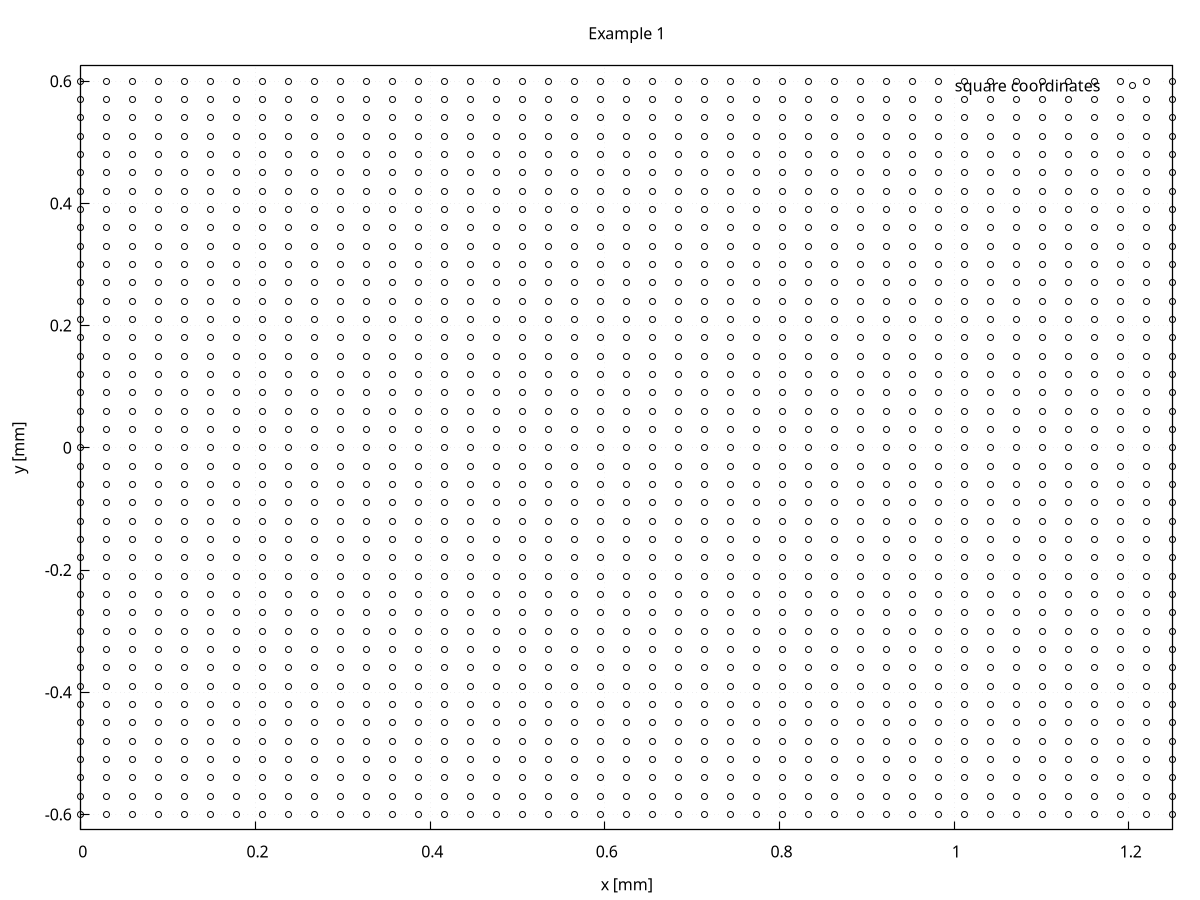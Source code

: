 # ogpf libray
# Rev. 0.22 of March 9th, 2018
# Licence: MIT

# gnuplot global setting
set term wxt size 640,480 enhanced font "verdana,10" title "ogpf libray: Rev. 0.22 of March 9th, 2018"

# ogpf extra configuration
# -------------------------------------------
# color definitions
set style line 1 lc rgb "#800000" lt 1 lw 2
set style line 2 lc rgb "#ff0000" lt 1 lw 2
set style line 3 lc rgb "#ff4500" lt 1 lw 2
set style line 4 lc rgb "#ffa500" lt 1 lw 2
set style line 5 lc rgb "#006400" lt 1 lw 2
set style line 6 lc rgb "#0000ff" lt 1 lw 2
set style line 7 lc rgb "#9400d3" lt 1 lw 2

# Axes
set border linewidth 1.15
set tics nomirror

# grid
# Add light grid to plot
set style line 102 lc rgb "#d6d7d9" lt 0 lw 1
set grid back ls 102

# plot style
set style data linespoints

# -------------------------------------------

 
# options
set style data linespoints
set xrange[0:1.25]
set yrange [-0.625:0.625]


 
# plot scale
 
# Annotation: title and labels
set title "Example 1"
set xlabel "x [mm]"
set ylabel "y [mm]"
 
# axes setting

plot "-" title "square coordinates" with points lt 6 lc rgb "#000000"
  0.000000000000000E+000  0.000000000000000E+000
  2.976190485060210E-002  0.000000000000000E+000
  5.952380970120430E-002  0.000000000000000E+000
  8.928571641445160E-002  0.000000000000000E+000
  0.119047619402409       0.000000000000000E+000
  0.148809522390366       0.000000000000000E+000
  0.178571432828903       0.000000000000000E+000
  0.208333343267441       0.000000000000000E+000
  0.238095238804817       0.000000000000000E+000
  0.267857134342194       0.000000000000000E+000
  0.297619044780731       0.000000000000000E+000
  0.327380955219269       0.000000000000000E+000
  0.357142865657806       0.000000000000000E+000
  0.386904776096344       0.000000000000000E+000
  0.416666686534882       0.000000000000000E+000
  0.446428596973419       0.000000000000000E+000
  0.476190477609634       0.000000000000000E+000
  0.505952358245850       0.000000000000000E+000
  0.535714268684387       0.000000000000000E+000
  0.565476179122925       0.000000000000000E+000
  0.595238089561462       0.000000000000000E+000
  0.625000000000000       0.000000000000000E+000
  0.654761910438538       0.000000000000000E+000
  0.684523820877075       0.000000000000000E+000
  0.714285731315613       0.000000000000000E+000
  0.744047641754150       0.000000000000000E+000
  0.773809552192688       0.000000000000000E+000
  0.803571403026581       0.000000000000000E+000
  0.833333373069763       0.000000000000000E+000
  0.863095223903656       0.000000000000000E+000
  0.892857193946838       0.000000000000000E+000
  0.922619044780731       0.000000000000000E+000
  0.952380955219269       0.000000000000000E+000
  0.982142925262451       0.000000000000000E+000
   1.01190471649170       0.000000000000000E+000
   1.04166674613953       0.000000000000000E+000
   1.07142853736877       0.000000000000000E+000
   1.10119056701660       0.000000000000000E+000
   1.13095235824585       0.000000000000000E+000
   1.16071438789368       0.000000000000000E+000
   1.19047617912292       0.000000000000000E+000
   1.22023808956146       0.000000000000000E+000
   1.25000000000000       0.000000000000000E+000
  0.000000000000000E+000  3.000000119209290E-002
  0.000000000000000E+000 -3.000000119209290E-002
  2.976190485060210E-002  3.000000119209290E-002
  2.976190485060210E-002 -3.000000119209290E-002
  5.952380970120430E-002  3.000000119209290E-002
  5.952380970120430E-002 -3.000000119209290E-002
  8.928571641445160E-002  3.000000119209290E-002
  8.928571641445160E-002 -3.000000119209290E-002
  0.119047619402409       3.000000119209290E-002
  0.119047619402409      -3.000000119209290E-002
  0.148809522390366       3.000000119209290E-002
  0.148809522390366      -3.000000119209290E-002
  0.178571432828903       3.000000119209290E-002
  0.178571432828903      -3.000000119209290E-002
  0.208333343267441       3.000000119209290E-002
  0.208333343267441      -3.000000119209290E-002
  0.238095238804817       3.000000119209290E-002
  0.238095238804817      -3.000000119209290E-002
  0.267857134342194       3.000000119209290E-002
  0.267857134342194      -3.000000119209290E-002
  0.297619044780731       3.000000119209290E-002
  0.297619044780731      -3.000000119209290E-002
  0.327380955219269       3.000000119209290E-002
  0.327380955219269      -3.000000119209290E-002
  0.357142865657806       3.000000119209290E-002
  0.357142865657806      -3.000000119209290E-002
  0.386904776096344       3.000000119209290E-002
  0.386904776096344      -3.000000119209290E-002
  0.416666686534882       3.000000119209290E-002
  0.416666686534882      -3.000000119209290E-002
  0.446428596973419       3.000000119209290E-002
  0.446428596973419      -3.000000119209290E-002
  0.476190477609634       3.000000119209290E-002
  0.476190477609634      -3.000000119209290E-002
  0.505952358245850       3.000000119209290E-002
  0.505952358245850      -3.000000119209290E-002
  0.535714268684387       3.000000119209290E-002
  0.535714268684387      -3.000000119209290E-002
  0.565476179122925       3.000000119209290E-002
  0.565476179122925      -3.000000119209290E-002
  0.595238089561462       3.000000119209290E-002
  0.595238089561462      -3.000000119209290E-002
  0.625000000000000       3.000000119209290E-002
  0.625000000000000      -3.000000119209290E-002
  0.654761910438538       3.000000119209290E-002
  0.654761910438538      -3.000000119209290E-002
  0.684523820877075       3.000000119209290E-002
  0.684523820877075      -3.000000119209290E-002
  0.714285731315613       3.000000119209290E-002
  0.714285731315613      -3.000000119209290E-002
  0.744047641754150       3.000000119209290E-002
  0.744047641754150      -3.000000119209290E-002
  0.773809552192688       3.000000119209290E-002
  0.773809552192688      -3.000000119209290E-002
  0.803571403026581       3.000000119209290E-002
  0.803571403026581      -3.000000119209290E-002
  0.833333373069763       3.000000119209290E-002
  0.833333373069763      -3.000000119209290E-002
  0.863095223903656       3.000000119209290E-002
  0.863095223903656      -3.000000119209290E-002
  0.892857193946838       3.000000119209290E-002
  0.892857193946838      -3.000000119209290E-002
  0.922619044780731       3.000000119209290E-002
  0.922619044780731      -3.000000119209290E-002
  0.952380955219269       3.000000119209290E-002
  0.952380955219269      -3.000000119209290E-002
  0.982142925262451       3.000000119209290E-002
  0.982142925262451      -3.000000119209290E-002
   1.01190471649170       3.000000119209290E-002
   1.01190471649170      -3.000000119209290E-002
   1.04166674613953       3.000000119209290E-002
   1.04166674613953      -3.000000119209290E-002
   1.07142853736877       3.000000119209290E-002
   1.07142853736877      -3.000000119209290E-002
   1.10119056701660       3.000000119209290E-002
   1.10119056701660      -3.000000119209290E-002
   1.13095235824585       3.000000119209290E-002
   1.13095235824585      -3.000000119209290E-002
   1.16071438789368       3.000000119209290E-002
   1.16071438789368      -3.000000119209290E-002
   1.19047617912292       3.000000119209290E-002
   1.19047617912292      -3.000000119209290E-002
   1.22023808956146       3.000000119209290E-002
   1.22023808956146      -3.000000119209290E-002
   1.25000000000000       3.000000119209290E-002
   1.25000000000000      -3.000000119209290E-002
  0.000000000000000E+000  6.000000238418580E-002
  0.000000000000000E+000 -6.000000238418580E-002
  2.976190485060210E-002  6.000000238418580E-002
  2.976190485060210E-002 -6.000000238418580E-002
  5.952380970120430E-002  6.000000238418580E-002
  5.952380970120430E-002 -6.000000238418580E-002
  8.928571641445160E-002  6.000000238418580E-002
  8.928571641445160E-002 -6.000000238418580E-002
  0.119047619402409       6.000000238418580E-002
  0.119047619402409      -6.000000238418580E-002
  0.148809522390366       6.000000238418580E-002
  0.148809522390366      -6.000000238418580E-002
  0.178571432828903       6.000000238418580E-002
  0.178571432828903      -6.000000238418580E-002
  0.208333343267441       6.000000238418580E-002
  0.208333343267441      -6.000000238418580E-002
  0.238095238804817       6.000000238418580E-002
  0.238095238804817      -6.000000238418580E-002
  0.267857134342194       6.000000238418580E-002
  0.267857134342194      -6.000000238418580E-002
  0.297619044780731       6.000000238418580E-002
  0.297619044780731      -6.000000238418580E-002
  0.327380955219269       6.000000238418580E-002
  0.327380955219269      -6.000000238418580E-002
  0.357142865657806       6.000000238418580E-002
  0.357142865657806      -6.000000238418580E-002
  0.386904776096344       6.000000238418580E-002
  0.386904776096344      -6.000000238418580E-002
  0.416666686534882       6.000000238418580E-002
  0.416666686534882      -6.000000238418580E-002
  0.446428596973419       6.000000238418580E-002
  0.446428596973419      -6.000000238418580E-002
  0.476190477609634       6.000000238418580E-002
  0.476190477609634      -6.000000238418580E-002
  0.505952358245850       6.000000238418580E-002
  0.505952358245850      -6.000000238418580E-002
  0.535714268684387       6.000000238418580E-002
  0.535714268684387      -6.000000238418580E-002
  0.565476179122925       6.000000238418580E-002
  0.565476179122925      -6.000000238418580E-002
  0.595238089561462       6.000000238418580E-002
  0.595238089561462      -6.000000238418580E-002
  0.625000000000000       6.000000238418580E-002
  0.625000000000000      -6.000000238418580E-002
  0.654761910438538       6.000000238418580E-002
  0.654761910438538      -6.000000238418580E-002
  0.684523820877075       6.000000238418580E-002
  0.684523820877075      -6.000000238418580E-002
  0.714285731315613       6.000000238418580E-002
  0.714285731315613      -6.000000238418580E-002
  0.744047641754150       6.000000238418580E-002
  0.744047641754150      -6.000000238418580E-002
  0.773809552192688       6.000000238418580E-002
  0.773809552192688      -6.000000238418580E-002
  0.803571403026581       6.000000238418580E-002
  0.803571403026581      -6.000000238418580E-002
  0.833333373069763       6.000000238418580E-002
  0.833333373069763      -6.000000238418580E-002
  0.863095223903656       6.000000238418580E-002
  0.863095223903656      -6.000000238418580E-002
  0.892857193946838       6.000000238418580E-002
  0.892857193946838      -6.000000238418580E-002
  0.922619044780731       6.000000238418580E-002
  0.922619044780731      -6.000000238418580E-002
  0.952380955219269       6.000000238418580E-002
  0.952380955219269      -6.000000238418580E-002
  0.982142925262451       6.000000238418580E-002
  0.982142925262451      -6.000000238418580E-002
   1.01190471649170       6.000000238418580E-002
   1.01190471649170      -6.000000238418580E-002
   1.04166674613953       6.000000238418580E-002
   1.04166674613953      -6.000000238418580E-002
   1.07142853736877       6.000000238418580E-002
   1.07142853736877      -6.000000238418580E-002
   1.10119056701660       6.000000238418580E-002
   1.10119056701660      -6.000000238418580E-002
   1.13095235824585       6.000000238418580E-002
   1.13095235824585      -6.000000238418580E-002
   1.16071438789368       6.000000238418580E-002
   1.16071438789368      -6.000000238418580E-002
   1.19047617912292       6.000000238418580E-002
   1.19047617912292      -6.000000238418580E-002
   1.22023808956146       6.000000238418580E-002
   1.22023808956146      -6.000000238418580E-002
   1.25000000000000       6.000000238418580E-002
   1.25000000000000      -6.000000238418580E-002
  0.000000000000000E+000  9.000000357627870E-002
  0.000000000000000E+000 -9.000000357627870E-002
  2.976190485060210E-002  9.000000357627870E-002
  2.976190485060210E-002 -9.000000357627870E-002
  5.952380970120430E-002  9.000000357627870E-002
  5.952380970120430E-002 -9.000000357627870E-002
  8.928571641445160E-002  9.000000357627870E-002
  8.928571641445160E-002 -9.000000357627870E-002
  0.119047619402409       9.000000357627870E-002
  0.119047619402409      -9.000000357627870E-002
  0.148809522390366       9.000000357627870E-002
  0.148809522390366      -9.000000357627870E-002
  0.178571432828903       9.000000357627870E-002
  0.178571432828903      -9.000000357627870E-002
  0.208333343267441       9.000000357627870E-002
  0.208333343267441      -9.000000357627870E-002
  0.238095238804817       9.000000357627870E-002
  0.238095238804817      -9.000000357627870E-002
  0.267857134342194       9.000000357627870E-002
  0.267857134342194      -9.000000357627870E-002
  0.297619044780731       9.000000357627870E-002
  0.297619044780731      -9.000000357627870E-002
  0.327380955219269       9.000000357627870E-002
  0.327380955219269      -9.000000357627870E-002
  0.357142865657806       9.000000357627870E-002
  0.357142865657806      -9.000000357627870E-002
  0.386904776096344       9.000000357627870E-002
  0.386904776096344      -9.000000357627870E-002
  0.416666686534882       9.000000357627870E-002
  0.416666686534882      -9.000000357627870E-002
  0.446428596973419       9.000000357627870E-002
  0.446428596973419      -9.000000357627870E-002
  0.476190477609634       9.000000357627870E-002
  0.476190477609634      -9.000000357627870E-002
  0.505952358245850       9.000000357627870E-002
  0.505952358245850      -9.000000357627870E-002
  0.535714268684387       9.000000357627870E-002
  0.535714268684387      -9.000000357627870E-002
  0.565476179122925       9.000000357627870E-002
  0.565476179122925      -9.000000357627870E-002
  0.595238089561462       9.000000357627870E-002
  0.595238089561462      -9.000000357627870E-002
  0.625000000000000       9.000000357627870E-002
  0.625000000000000      -9.000000357627870E-002
  0.654761910438538       9.000000357627870E-002
  0.654761910438538      -9.000000357627870E-002
  0.684523820877075       9.000000357627870E-002
  0.684523820877075      -9.000000357627870E-002
  0.714285731315613       9.000000357627870E-002
  0.714285731315613      -9.000000357627870E-002
  0.744047641754150       9.000000357627870E-002
  0.744047641754150      -9.000000357627870E-002
  0.773809552192688       9.000000357627870E-002
  0.773809552192688      -9.000000357627870E-002
  0.803571403026581       9.000000357627870E-002
  0.803571403026581      -9.000000357627870E-002
  0.833333373069763       9.000000357627870E-002
  0.833333373069763      -9.000000357627870E-002
  0.863095223903656       9.000000357627870E-002
  0.863095223903656      -9.000000357627870E-002
  0.892857193946838       9.000000357627870E-002
  0.892857193946838      -9.000000357627870E-002
  0.922619044780731       9.000000357627870E-002
  0.922619044780731      -9.000000357627870E-002
  0.952380955219269       9.000000357627870E-002
  0.952380955219269      -9.000000357627870E-002
  0.982142925262451       9.000000357627870E-002
  0.982142925262451      -9.000000357627870E-002
   1.01190471649170       9.000000357627870E-002
   1.01190471649170      -9.000000357627870E-002
   1.04166674613953       9.000000357627870E-002
   1.04166674613953      -9.000000357627870E-002
   1.07142853736877       9.000000357627870E-002
   1.07142853736877      -9.000000357627870E-002
   1.10119056701660       9.000000357627870E-002
   1.10119056701660      -9.000000357627870E-002
   1.13095235824585       9.000000357627870E-002
   1.13095235824585      -9.000000357627870E-002
   1.16071438789368       9.000000357627870E-002
   1.16071438789368      -9.000000357627870E-002
   1.19047617912292       9.000000357627870E-002
   1.19047617912292      -9.000000357627870E-002
   1.22023808956146       9.000000357627870E-002
   1.22023808956146      -9.000000357627870E-002
   1.25000000000000       9.000000357627870E-002
   1.25000000000000      -9.000000357627870E-002
  0.000000000000000E+000  0.120000004768372     
  0.000000000000000E+000 -0.120000004768372     
  2.976190485060210E-002  0.120000004768372     
  2.976190485060210E-002 -0.120000004768372     
  5.952380970120430E-002  0.120000004768372     
  5.952380970120430E-002 -0.120000004768372     
  8.928571641445160E-002  0.120000004768372     
  8.928571641445160E-002 -0.120000004768372     
  0.119047619402409       0.120000004768372     
  0.119047619402409      -0.120000004768372     
  0.148809522390366       0.120000004768372     
  0.148809522390366      -0.120000004768372     
  0.178571432828903       0.120000004768372     
  0.178571432828903      -0.120000004768372     
  0.208333343267441       0.120000004768372     
  0.208333343267441      -0.120000004768372     
  0.238095238804817       0.120000004768372     
  0.238095238804817      -0.120000004768372     
  0.267857134342194       0.120000004768372     
  0.267857134342194      -0.120000004768372     
  0.297619044780731       0.120000004768372     
  0.297619044780731      -0.120000004768372     
  0.327380955219269       0.120000004768372     
  0.327380955219269      -0.120000004768372     
  0.357142865657806       0.120000004768372     
  0.357142865657806      -0.120000004768372     
  0.386904776096344       0.120000004768372     
  0.386904776096344      -0.120000004768372     
  0.416666686534882       0.120000004768372     
  0.416666686534882      -0.120000004768372     
  0.446428596973419       0.120000004768372     
  0.446428596973419      -0.120000004768372     
  0.476190477609634       0.120000004768372     
  0.476190477609634      -0.120000004768372     
  0.505952358245850       0.120000004768372     
  0.505952358245850      -0.120000004768372     
  0.535714268684387       0.120000004768372     
  0.535714268684387      -0.120000004768372     
  0.565476179122925       0.120000004768372     
  0.565476179122925      -0.120000004768372     
  0.595238089561462       0.120000004768372     
  0.595238089561462      -0.120000004768372     
  0.625000000000000       0.120000004768372     
  0.625000000000000      -0.120000004768372     
  0.654761910438538       0.120000004768372     
  0.654761910438538      -0.120000004768372     
  0.684523820877075       0.120000004768372     
  0.684523820877075      -0.120000004768372     
  0.714285731315613       0.120000004768372     
  0.714285731315613      -0.120000004768372     
  0.744047641754150       0.120000004768372     
  0.744047641754150      -0.120000004768372     
  0.773809552192688       0.120000004768372     
  0.773809552192688      -0.120000004768372     
  0.803571403026581       0.120000004768372     
  0.803571403026581      -0.120000004768372     
  0.833333373069763       0.120000004768372     
  0.833333373069763      -0.120000004768372     
  0.863095223903656       0.120000004768372     
  0.863095223903656      -0.120000004768372     
  0.892857193946838       0.120000004768372     
  0.892857193946838      -0.120000004768372     
  0.922619044780731       0.120000004768372     
  0.922619044780731      -0.120000004768372     
  0.952380955219269       0.120000004768372     
  0.952380955219269      -0.120000004768372     
  0.982142925262451       0.120000004768372     
  0.982142925262451      -0.120000004768372     
   1.01190471649170       0.120000004768372     
   1.01190471649170      -0.120000004768372     
   1.04166674613953       0.120000004768372     
   1.04166674613953      -0.120000004768372     
   1.07142853736877       0.120000004768372     
   1.07142853736877      -0.120000004768372     
   1.10119056701660       0.120000004768372     
   1.10119056701660      -0.120000004768372     
   1.13095235824585       0.120000004768372     
   1.13095235824585      -0.120000004768372     
   1.16071438789368       0.120000004768372     
   1.16071438789368      -0.120000004768372     
   1.19047617912292       0.120000004768372     
   1.19047617912292      -0.120000004768372     
   1.22023808956146       0.120000004768372     
   1.22023808956146      -0.120000004768372     
   1.25000000000000       0.120000004768372     
   1.25000000000000      -0.120000004768372     
  0.000000000000000E+000  0.150000005960465     
  0.000000000000000E+000 -0.150000005960465     
  2.976190485060210E-002  0.150000005960465     
  2.976190485060210E-002 -0.150000005960465     
  5.952380970120430E-002  0.150000005960465     
  5.952380970120430E-002 -0.150000005960465     
  8.928571641445160E-002  0.150000005960465     
  8.928571641445160E-002 -0.150000005960465     
  0.119047619402409       0.150000005960465     
  0.119047619402409      -0.150000005960465     
  0.148809522390366       0.150000005960465     
  0.148809522390366      -0.150000005960465     
  0.178571432828903       0.150000005960465     
  0.178571432828903      -0.150000005960465     
  0.208333343267441       0.150000005960465     
  0.208333343267441      -0.150000005960465     
  0.238095238804817       0.150000005960465     
  0.238095238804817      -0.150000005960465     
  0.267857134342194       0.150000005960465     
  0.267857134342194      -0.150000005960465     
  0.297619044780731       0.150000005960465     
  0.297619044780731      -0.150000005960465     
  0.327380955219269       0.150000005960465     
  0.327380955219269      -0.150000005960465     
  0.357142865657806       0.150000005960465     
  0.357142865657806      -0.150000005960465     
  0.386904776096344       0.150000005960465     
  0.386904776096344      -0.150000005960465     
  0.416666686534882       0.150000005960465     
  0.416666686534882      -0.150000005960465     
  0.446428596973419       0.150000005960465     
  0.446428596973419      -0.150000005960465     
  0.476190477609634       0.150000005960465     
  0.476190477609634      -0.150000005960465     
  0.505952358245850       0.150000005960465     
  0.505952358245850      -0.150000005960465     
  0.535714268684387       0.150000005960465     
  0.535714268684387      -0.150000005960465     
  0.565476179122925       0.150000005960465     
  0.565476179122925      -0.150000005960465     
  0.595238089561462       0.150000005960465     
  0.595238089561462      -0.150000005960465     
  0.625000000000000       0.150000005960465     
  0.625000000000000      -0.150000005960465     
  0.654761910438538       0.150000005960465     
  0.654761910438538      -0.150000005960465     
  0.684523820877075       0.150000005960465     
  0.684523820877075      -0.150000005960465     
  0.714285731315613       0.150000005960465     
  0.714285731315613      -0.150000005960465     
  0.744047641754150       0.150000005960465     
  0.744047641754150      -0.150000005960465     
  0.773809552192688       0.150000005960465     
  0.773809552192688      -0.150000005960465     
  0.803571403026581       0.150000005960465     
  0.803571403026581      -0.150000005960465     
  0.833333373069763       0.150000005960465     
  0.833333373069763      -0.150000005960465     
  0.863095223903656       0.150000005960465     
  0.863095223903656      -0.150000005960465     
  0.892857193946838       0.150000005960465     
  0.892857193946838      -0.150000005960465     
  0.922619044780731       0.150000005960465     
  0.922619044780731      -0.150000005960465     
  0.952380955219269       0.150000005960465     
  0.952380955219269      -0.150000005960465     
  0.982142925262451       0.150000005960465     
  0.982142925262451      -0.150000005960465     
   1.01190471649170       0.150000005960465     
   1.01190471649170      -0.150000005960465     
   1.04166674613953       0.150000005960465     
   1.04166674613953      -0.150000005960465     
   1.07142853736877       0.150000005960465     
   1.07142853736877      -0.150000005960465     
   1.10119056701660       0.150000005960465     
   1.10119056701660      -0.150000005960465     
   1.13095235824585       0.150000005960465     
   1.13095235824585      -0.150000005960465     
   1.16071438789368       0.150000005960465     
   1.16071438789368      -0.150000005960465     
   1.19047617912292       0.150000005960465     
   1.19047617912292      -0.150000005960465     
   1.22023808956146       0.150000005960465     
   1.22023808956146      -0.150000005960465     
   1.25000000000000       0.150000005960465     
   1.25000000000000      -0.150000005960465     
  0.000000000000000E+000  0.180000007152557     
  0.000000000000000E+000 -0.180000007152557     
  2.976190485060210E-002  0.180000007152557     
  2.976190485060210E-002 -0.180000007152557     
  5.952380970120430E-002  0.180000007152557     
  5.952380970120430E-002 -0.180000007152557     
  8.928571641445160E-002  0.180000007152557     
  8.928571641445160E-002 -0.180000007152557     
  0.119047619402409       0.180000007152557     
  0.119047619402409      -0.180000007152557     
  0.148809522390366       0.180000007152557     
  0.148809522390366      -0.180000007152557     
  0.178571432828903       0.180000007152557     
  0.178571432828903      -0.180000007152557     
  0.208333343267441       0.180000007152557     
  0.208333343267441      -0.180000007152557     
  0.238095238804817       0.180000007152557     
  0.238095238804817      -0.180000007152557     
  0.267857134342194       0.180000007152557     
  0.267857134342194      -0.180000007152557     
  0.297619044780731       0.180000007152557     
  0.297619044780731      -0.180000007152557     
  0.327380955219269       0.180000007152557     
  0.327380955219269      -0.180000007152557     
  0.357142865657806       0.180000007152557     
  0.357142865657806      -0.180000007152557     
  0.386904776096344       0.180000007152557     
  0.386904776096344      -0.180000007152557     
  0.416666686534882       0.180000007152557     
  0.416666686534882      -0.180000007152557     
  0.446428596973419       0.180000007152557     
  0.446428596973419      -0.180000007152557     
  0.476190477609634       0.180000007152557     
  0.476190477609634      -0.180000007152557     
  0.505952358245850       0.180000007152557     
  0.505952358245850      -0.180000007152557     
  0.535714268684387       0.180000007152557     
  0.535714268684387      -0.180000007152557     
  0.565476179122925       0.180000007152557     
  0.565476179122925      -0.180000007152557     
  0.595238089561462       0.180000007152557     
  0.595238089561462      -0.180000007152557     
  0.625000000000000       0.180000007152557     
  0.625000000000000      -0.180000007152557     
  0.654761910438538       0.180000007152557     
  0.654761910438538      -0.180000007152557     
  0.684523820877075       0.180000007152557     
  0.684523820877075      -0.180000007152557     
  0.714285731315613       0.180000007152557     
  0.714285731315613      -0.180000007152557     
  0.744047641754150       0.180000007152557     
  0.744047641754150      -0.180000007152557     
  0.773809552192688       0.180000007152557     
  0.773809552192688      -0.180000007152557     
  0.803571403026581       0.180000007152557     
  0.803571403026581      -0.180000007152557     
  0.833333373069763       0.180000007152557     
  0.833333373069763      -0.180000007152557     
  0.863095223903656       0.180000007152557     
  0.863095223903656      -0.180000007152557     
  0.892857193946838       0.180000007152557     
  0.892857193946838      -0.180000007152557     
  0.922619044780731       0.180000007152557     
  0.922619044780731      -0.180000007152557     
  0.952380955219269       0.180000007152557     
  0.952380955219269      -0.180000007152557     
  0.982142925262451       0.180000007152557     
  0.982142925262451      -0.180000007152557     
   1.01190471649170       0.180000007152557     
   1.01190471649170      -0.180000007152557     
   1.04166674613953       0.180000007152557     
   1.04166674613953      -0.180000007152557     
   1.07142853736877       0.180000007152557     
   1.07142853736877      -0.180000007152557     
   1.10119056701660       0.180000007152557     
   1.10119056701660      -0.180000007152557     
   1.13095235824585       0.180000007152557     
   1.13095235824585      -0.180000007152557     
   1.16071438789368       0.180000007152557     
   1.16071438789368      -0.180000007152557     
   1.19047617912292       0.180000007152557     
   1.19047617912292      -0.180000007152557     
   1.22023808956146       0.180000007152557     
   1.22023808956146      -0.180000007152557     
   1.25000000000000       0.180000007152557     
   1.25000000000000      -0.180000007152557     
  0.000000000000000E+000  0.210000008344650     
  0.000000000000000E+000 -0.210000008344650     
  2.976190485060210E-002  0.210000008344650     
  2.976190485060210E-002 -0.210000008344650     
  5.952380970120430E-002  0.210000008344650     
  5.952380970120430E-002 -0.210000008344650     
  8.928571641445160E-002  0.210000008344650     
  8.928571641445160E-002 -0.210000008344650     
  0.119047619402409       0.210000008344650     
  0.119047619402409      -0.210000008344650     
  0.148809522390366       0.210000008344650     
  0.148809522390366      -0.210000008344650     
  0.178571432828903       0.210000008344650     
  0.178571432828903      -0.210000008344650     
  0.208333343267441       0.210000008344650     
  0.208333343267441      -0.210000008344650     
  0.238095238804817       0.210000008344650     
  0.238095238804817      -0.210000008344650     
  0.267857134342194       0.210000008344650     
  0.267857134342194      -0.210000008344650     
  0.297619044780731       0.210000008344650     
  0.297619044780731      -0.210000008344650     
  0.327380955219269       0.210000008344650     
  0.327380955219269      -0.210000008344650     
  0.357142865657806       0.210000008344650     
  0.357142865657806      -0.210000008344650     
  0.386904776096344       0.210000008344650     
  0.386904776096344      -0.210000008344650     
  0.416666686534882       0.210000008344650     
  0.416666686534882      -0.210000008344650     
  0.446428596973419       0.210000008344650     
  0.446428596973419      -0.210000008344650     
  0.476190477609634       0.210000008344650     
  0.476190477609634      -0.210000008344650     
  0.505952358245850       0.210000008344650     
  0.505952358245850      -0.210000008344650     
  0.535714268684387       0.210000008344650     
  0.535714268684387      -0.210000008344650     
  0.565476179122925       0.210000008344650     
  0.565476179122925      -0.210000008344650     
  0.595238089561462       0.210000008344650     
  0.595238089561462      -0.210000008344650     
  0.625000000000000       0.210000008344650     
  0.625000000000000      -0.210000008344650     
  0.654761910438538       0.210000008344650     
  0.654761910438538      -0.210000008344650     
  0.684523820877075       0.210000008344650     
  0.684523820877075      -0.210000008344650     
  0.714285731315613       0.210000008344650     
  0.714285731315613      -0.210000008344650     
  0.744047641754150       0.210000008344650     
  0.744047641754150      -0.210000008344650     
  0.773809552192688       0.210000008344650     
  0.773809552192688      -0.210000008344650     
  0.803571403026581       0.210000008344650     
  0.803571403026581      -0.210000008344650     
  0.833333373069763       0.210000008344650     
  0.833333373069763      -0.210000008344650     
  0.863095223903656       0.210000008344650     
  0.863095223903656      -0.210000008344650     
  0.892857193946838       0.210000008344650     
  0.892857193946838      -0.210000008344650     
  0.922619044780731       0.210000008344650     
  0.922619044780731      -0.210000008344650     
  0.952380955219269       0.210000008344650     
  0.952380955219269      -0.210000008344650     
  0.982142925262451       0.210000008344650     
  0.982142925262451      -0.210000008344650     
   1.01190471649170       0.210000008344650     
   1.01190471649170      -0.210000008344650     
   1.04166674613953       0.210000008344650     
   1.04166674613953      -0.210000008344650     
   1.07142853736877       0.210000008344650     
   1.07142853736877      -0.210000008344650     
   1.10119056701660       0.210000008344650     
   1.10119056701660      -0.210000008344650     
   1.13095235824585       0.210000008344650     
   1.13095235824585      -0.210000008344650     
   1.16071438789368       0.210000008344650     
   1.16071438789368      -0.210000008344650     
   1.19047617912292       0.210000008344650     
   1.19047617912292      -0.210000008344650     
   1.22023808956146       0.210000008344650     
   1.22023808956146      -0.210000008344650     
   1.25000000000000       0.210000008344650     
   1.25000000000000      -0.210000008344650     
  0.000000000000000E+000  0.240000009536743     
  0.000000000000000E+000 -0.240000009536743     
  2.976190485060210E-002  0.240000009536743     
  2.976190485060210E-002 -0.240000009536743     
  5.952380970120430E-002  0.240000009536743     
  5.952380970120430E-002 -0.240000009536743     
  8.928571641445160E-002  0.240000009536743     
  8.928571641445160E-002 -0.240000009536743     
  0.119047619402409       0.240000009536743     
  0.119047619402409      -0.240000009536743     
  0.148809522390366       0.240000009536743     
  0.148809522390366      -0.240000009536743     
  0.178571432828903       0.240000009536743     
  0.178571432828903      -0.240000009536743     
  0.208333343267441       0.240000009536743     
  0.208333343267441      -0.240000009536743     
  0.238095238804817       0.240000009536743     
  0.238095238804817      -0.240000009536743     
  0.267857134342194       0.240000009536743     
  0.267857134342194      -0.240000009536743     
  0.297619044780731       0.240000009536743     
  0.297619044780731      -0.240000009536743     
  0.327380955219269       0.240000009536743     
  0.327380955219269      -0.240000009536743     
  0.357142865657806       0.240000009536743     
  0.357142865657806      -0.240000009536743     
  0.386904776096344       0.240000009536743     
  0.386904776096344      -0.240000009536743     
  0.416666686534882       0.240000009536743     
  0.416666686534882      -0.240000009536743     
  0.446428596973419       0.240000009536743     
  0.446428596973419      -0.240000009536743     
  0.476190477609634       0.240000009536743     
  0.476190477609634      -0.240000009536743     
  0.505952358245850       0.240000009536743     
  0.505952358245850      -0.240000009536743     
  0.535714268684387       0.240000009536743     
  0.535714268684387      -0.240000009536743     
  0.565476179122925       0.240000009536743     
  0.565476179122925      -0.240000009536743     
  0.595238089561462       0.240000009536743     
  0.595238089561462      -0.240000009536743     
  0.625000000000000       0.240000009536743     
  0.625000000000000      -0.240000009536743     
  0.654761910438538       0.240000009536743     
  0.654761910438538      -0.240000009536743     
  0.684523820877075       0.240000009536743     
  0.684523820877075      -0.240000009536743     
  0.714285731315613       0.240000009536743     
  0.714285731315613      -0.240000009536743     
  0.744047641754150       0.240000009536743     
  0.744047641754150      -0.240000009536743     
  0.773809552192688       0.240000009536743     
  0.773809552192688      -0.240000009536743     
  0.803571403026581       0.240000009536743     
  0.803571403026581      -0.240000009536743     
  0.833333373069763       0.240000009536743     
  0.833333373069763      -0.240000009536743     
  0.863095223903656       0.240000009536743     
  0.863095223903656      -0.240000009536743     
  0.892857193946838       0.240000009536743     
  0.892857193946838      -0.240000009536743     
  0.922619044780731       0.240000009536743     
  0.922619044780731      -0.240000009536743     
  0.952380955219269       0.240000009536743     
  0.952380955219269      -0.240000009536743     
  0.982142925262451       0.240000009536743     
  0.982142925262451      -0.240000009536743     
   1.01190471649170       0.240000009536743     
   1.01190471649170      -0.240000009536743     
   1.04166674613953       0.240000009536743     
   1.04166674613953      -0.240000009536743     
   1.07142853736877       0.240000009536743     
   1.07142853736877      -0.240000009536743     
   1.10119056701660       0.240000009536743     
   1.10119056701660      -0.240000009536743     
   1.13095235824585       0.240000009536743     
   1.13095235824585      -0.240000009536743     
   1.16071438789368       0.240000009536743     
   1.16071438789368      -0.240000009536743     
   1.19047617912292       0.240000009536743     
   1.19047617912292      -0.240000009536743     
   1.22023808956146       0.240000009536743     
   1.22023808956146      -0.240000009536743     
   1.25000000000000       0.240000009536743     
   1.25000000000000      -0.240000009536743     
  0.000000000000000E+000  0.270000010728836     
  0.000000000000000E+000 -0.270000010728836     
  2.976190485060210E-002  0.270000010728836     
  2.976190485060210E-002 -0.270000010728836     
  5.952380970120430E-002  0.270000010728836     
  5.952380970120430E-002 -0.270000010728836     
  8.928571641445160E-002  0.270000010728836     
  8.928571641445160E-002 -0.270000010728836     
  0.119047619402409       0.270000010728836     
  0.119047619402409      -0.270000010728836     
  0.148809522390366       0.270000010728836     
  0.148809522390366      -0.270000010728836     
  0.178571432828903       0.270000010728836     
  0.178571432828903      -0.270000010728836     
  0.208333343267441       0.270000010728836     
  0.208333343267441      -0.270000010728836     
  0.238095238804817       0.270000010728836     
  0.238095238804817      -0.270000010728836     
  0.267857134342194       0.270000010728836     
  0.267857134342194      -0.270000010728836     
  0.297619044780731       0.270000010728836     
  0.297619044780731      -0.270000010728836     
  0.327380955219269       0.270000010728836     
  0.327380955219269      -0.270000010728836     
  0.357142865657806       0.270000010728836     
  0.357142865657806      -0.270000010728836     
  0.386904776096344       0.270000010728836     
  0.386904776096344      -0.270000010728836     
  0.416666686534882       0.270000010728836     
  0.416666686534882      -0.270000010728836     
  0.446428596973419       0.270000010728836     
  0.446428596973419      -0.270000010728836     
  0.476190477609634       0.270000010728836     
  0.476190477609634      -0.270000010728836     
  0.505952358245850       0.270000010728836     
  0.505952358245850      -0.270000010728836     
  0.535714268684387       0.270000010728836     
  0.535714268684387      -0.270000010728836     
  0.565476179122925       0.270000010728836     
  0.565476179122925      -0.270000010728836     
  0.595238089561462       0.270000010728836     
  0.595238089561462      -0.270000010728836     
  0.625000000000000       0.270000010728836     
  0.625000000000000      -0.270000010728836     
  0.654761910438538       0.270000010728836     
  0.654761910438538      -0.270000010728836     
  0.684523820877075       0.270000010728836     
  0.684523820877075      -0.270000010728836     
  0.714285731315613       0.270000010728836     
  0.714285731315613      -0.270000010728836     
  0.744047641754150       0.270000010728836     
  0.744047641754150      -0.270000010728836     
  0.773809552192688       0.270000010728836     
  0.773809552192688      -0.270000010728836     
  0.803571403026581       0.270000010728836     
  0.803571403026581      -0.270000010728836     
  0.833333373069763       0.270000010728836     
  0.833333373069763      -0.270000010728836     
  0.863095223903656       0.270000010728836     
  0.863095223903656      -0.270000010728836     
  0.892857193946838       0.270000010728836     
  0.892857193946838      -0.270000010728836     
  0.922619044780731       0.270000010728836     
  0.922619044780731      -0.270000010728836     
  0.952380955219269       0.270000010728836     
  0.952380955219269      -0.270000010728836     
  0.982142925262451       0.270000010728836     
  0.982142925262451      -0.270000010728836     
   1.01190471649170       0.270000010728836     
   1.01190471649170      -0.270000010728836     
   1.04166674613953       0.270000010728836     
   1.04166674613953      -0.270000010728836     
   1.07142853736877       0.270000010728836     
   1.07142853736877      -0.270000010728836     
   1.10119056701660       0.270000010728836     
   1.10119056701660      -0.270000010728836     
   1.13095235824585       0.270000010728836     
   1.13095235824585      -0.270000010728836     
   1.16071438789368       0.270000010728836     
   1.16071438789368      -0.270000010728836     
   1.19047617912292       0.270000010728836     
   1.19047617912292      -0.270000010728836     
   1.22023808956146       0.270000010728836     
   1.22023808956146      -0.270000010728836     
   1.25000000000000       0.270000010728836     
   1.25000000000000      -0.270000010728836     
  0.000000000000000E+000  0.300000011920929     
  0.000000000000000E+000 -0.300000011920929     
  2.976190485060210E-002  0.300000011920929     
  2.976190485060210E-002 -0.300000011920929     
  5.952380970120430E-002  0.300000011920929     
  5.952380970120430E-002 -0.300000011920929     
  8.928571641445160E-002  0.300000011920929     
  8.928571641445160E-002 -0.300000011920929     
  0.119047619402409       0.300000011920929     
  0.119047619402409      -0.300000011920929     
  0.148809522390366       0.300000011920929     
  0.148809522390366      -0.300000011920929     
  0.178571432828903       0.300000011920929     
  0.178571432828903      -0.300000011920929     
  0.208333343267441       0.300000011920929     
  0.208333343267441      -0.300000011920929     
  0.238095238804817       0.300000011920929     
  0.238095238804817      -0.300000011920929     
  0.267857134342194       0.300000011920929     
  0.267857134342194      -0.300000011920929     
  0.297619044780731       0.300000011920929     
  0.297619044780731      -0.300000011920929     
  0.327380955219269       0.300000011920929     
  0.327380955219269      -0.300000011920929     
  0.357142865657806       0.300000011920929     
  0.357142865657806      -0.300000011920929     
  0.386904776096344       0.300000011920929     
  0.386904776096344      -0.300000011920929     
  0.416666686534882       0.300000011920929     
  0.416666686534882      -0.300000011920929     
  0.446428596973419       0.300000011920929     
  0.446428596973419      -0.300000011920929     
  0.476190477609634       0.300000011920929     
  0.476190477609634      -0.300000011920929     
  0.505952358245850       0.300000011920929     
  0.505952358245850      -0.300000011920929     
  0.535714268684387       0.300000011920929     
  0.535714268684387      -0.300000011920929     
  0.565476179122925       0.300000011920929     
  0.565476179122925      -0.300000011920929     
  0.595238089561462       0.300000011920929     
  0.595238089561462      -0.300000011920929     
  0.625000000000000       0.300000011920929     
  0.625000000000000      -0.300000011920929     
  0.654761910438538       0.300000011920929     
  0.654761910438538      -0.300000011920929     
  0.684523820877075       0.300000011920929     
  0.684523820877075      -0.300000011920929     
  0.714285731315613       0.300000011920929     
  0.714285731315613      -0.300000011920929     
  0.744047641754150       0.300000011920929     
  0.744047641754150      -0.300000011920929     
  0.773809552192688       0.300000011920929     
  0.773809552192688      -0.300000011920929     
  0.803571403026581       0.300000011920929     
  0.803571403026581      -0.300000011920929     
  0.833333373069763       0.300000011920929     
  0.833333373069763      -0.300000011920929     
  0.863095223903656       0.300000011920929     
  0.863095223903656      -0.300000011920929     
  0.892857193946838       0.300000011920929     
  0.892857193946838      -0.300000011920929     
  0.922619044780731       0.300000011920929     
  0.922619044780731      -0.300000011920929     
  0.952380955219269       0.300000011920929     
  0.952380955219269      -0.300000011920929     
  0.982142925262451       0.300000011920929     
  0.982142925262451      -0.300000011920929     
   1.01190471649170       0.300000011920929     
   1.01190471649170      -0.300000011920929     
   1.04166674613953       0.300000011920929     
   1.04166674613953      -0.300000011920929     
   1.07142853736877       0.300000011920929     
   1.07142853736877      -0.300000011920929     
   1.10119056701660       0.300000011920929     
   1.10119056701660      -0.300000011920929     
   1.13095235824585       0.300000011920929     
   1.13095235824585      -0.300000011920929     
   1.16071438789368       0.300000011920929     
   1.16071438789368      -0.300000011920929     
   1.19047617912292       0.300000011920929     
   1.19047617912292      -0.300000011920929     
   1.22023808956146       0.300000011920929     
   1.22023808956146      -0.300000011920929     
   1.25000000000000       0.300000011920929     
   1.25000000000000      -0.300000011920929     
  0.000000000000000E+000  0.330000013113022     
  0.000000000000000E+000 -0.330000013113022     
  2.976190485060210E-002  0.330000013113022     
  2.976190485060210E-002 -0.330000013113022     
  5.952380970120430E-002  0.330000013113022     
  5.952380970120430E-002 -0.330000013113022     
  8.928571641445160E-002  0.330000013113022     
  8.928571641445160E-002 -0.330000013113022     
  0.119047619402409       0.330000013113022     
  0.119047619402409      -0.330000013113022     
  0.148809522390366       0.330000013113022     
  0.148809522390366      -0.330000013113022     
  0.178571432828903       0.330000013113022     
  0.178571432828903      -0.330000013113022     
  0.208333343267441       0.330000013113022     
  0.208333343267441      -0.330000013113022     
  0.238095238804817       0.330000013113022     
  0.238095238804817      -0.330000013113022     
  0.267857134342194       0.330000013113022     
  0.267857134342194      -0.330000013113022     
  0.297619044780731       0.330000013113022     
  0.297619044780731      -0.330000013113022     
  0.327380955219269       0.330000013113022     
  0.327380955219269      -0.330000013113022     
  0.357142865657806       0.330000013113022     
  0.357142865657806      -0.330000013113022     
  0.386904776096344       0.330000013113022     
  0.386904776096344      -0.330000013113022     
  0.416666686534882       0.330000013113022     
  0.416666686534882      -0.330000013113022     
  0.446428596973419       0.330000013113022     
  0.446428596973419      -0.330000013113022     
  0.476190477609634       0.330000013113022     
  0.476190477609634      -0.330000013113022     
  0.505952358245850       0.330000013113022     
  0.505952358245850      -0.330000013113022     
  0.535714268684387       0.330000013113022     
  0.535714268684387      -0.330000013113022     
  0.565476179122925       0.330000013113022     
  0.565476179122925      -0.330000013113022     
  0.595238089561462       0.330000013113022     
  0.595238089561462      -0.330000013113022     
  0.625000000000000       0.330000013113022     
  0.625000000000000      -0.330000013113022     
  0.654761910438538       0.330000013113022     
  0.654761910438538      -0.330000013113022     
  0.684523820877075       0.330000013113022     
  0.684523820877075      -0.330000013113022     
  0.714285731315613       0.330000013113022     
  0.714285731315613      -0.330000013113022     
  0.744047641754150       0.330000013113022     
  0.744047641754150      -0.330000013113022     
  0.773809552192688       0.330000013113022     
  0.773809552192688      -0.330000013113022     
  0.803571403026581       0.330000013113022     
  0.803571403026581      -0.330000013113022     
  0.833333373069763       0.330000013113022     
  0.833333373069763      -0.330000013113022     
  0.863095223903656       0.330000013113022     
  0.863095223903656      -0.330000013113022     
  0.892857193946838       0.330000013113022     
  0.892857193946838      -0.330000013113022     
  0.922619044780731       0.330000013113022     
  0.922619044780731      -0.330000013113022     
  0.952380955219269       0.330000013113022     
  0.952380955219269      -0.330000013113022     
  0.982142925262451       0.330000013113022     
  0.982142925262451      -0.330000013113022     
   1.01190471649170       0.330000013113022     
   1.01190471649170      -0.330000013113022     
   1.04166674613953       0.330000013113022     
   1.04166674613953      -0.330000013113022     
   1.07142853736877       0.330000013113022     
   1.07142853736877      -0.330000013113022     
   1.10119056701660       0.330000013113022     
   1.10119056701660      -0.330000013113022     
   1.13095235824585       0.330000013113022     
   1.13095235824585      -0.330000013113022     
   1.16071438789368       0.330000013113022     
   1.16071438789368      -0.330000013113022     
   1.19047617912292       0.330000013113022     
   1.19047617912292      -0.330000013113022     
   1.22023808956146       0.330000013113022     
   1.22023808956146      -0.330000013113022     
   1.25000000000000       0.330000013113022     
   1.25000000000000      -0.330000013113022     
  0.000000000000000E+000  0.360000014305115     
  0.000000000000000E+000 -0.360000014305115     
  2.976190485060210E-002  0.360000014305115     
  2.976190485060210E-002 -0.360000014305115     
  5.952380970120430E-002  0.360000014305115     
  5.952380970120430E-002 -0.360000014305115     
  8.928571641445160E-002  0.360000014305115     
  8.928571641445160E-002 -0.360000014305115     
  0.119047619402409       0.360000014305115     
  0.119047619402409      -0.360000014305115     
  0.148809522390366       0.360000014305115     
  0.148809522390366      -0.360000014305115     
  0.178571432828903       0.360000014305115     
  0.178571432828903      -0.360000014305115     
  0.208333343267441       0.360000014305115     
  0.208333343267441      -0.360000014305115     
  0.238095238804817       0.360000014305115     
  0.238095238804817      -0.360000014305115     
  0.267857134342194       0.360000014305115     
  0.267857134342194      -0.360000014305115     
  0.297619044780731       0.360000014305115     
  0.297619044780731      -0.360000014305115     
  0.327380955219269       0.360000014305115     
  0.327380955219269      -0.360000014305115     
  0.357142865657806       0.360000014305115     
  0.357142865657806      -0.360000014305115     
  0.386904776096344       0.360000014305115     
  0.386904776096344      -0.360000014305115     
  0.416666686534882       0.360000014305115     
  0.416666686534882      -0.360000014305115     
  0.446428596973419       0.360000014305115     
  0.446428596973419      -0.360000014305115     
  0.476190477609634       0.360000014305115     
  0.476190477609634      -0.360000014305115     
  0.505952358245850       0.360000014305115     
  0.505952358245850      -0.360000014305115     
  0.535714268684387       0.360000014305115     
  0.535714268684387      -0.360000014305115     
  0.565476179122925       0.360000014305115     
  0.565476179122925      -0.360000014305115     
  0.595238089561462       0.360000014305115     
  0.595238089561462      -0.360000014305115     
  0.625000000000000       0.360000014305115     
  0.625000000000000      -0.360000014305115     
  0.654761910438538       0.360000014305115     
  0.654761910438538      -0.360000014305115     
  0.684523820877075       0.360000014305115     
  0.684523820877075      -0.360000014305115     
  0.714285731315613       0.360000014305115     
  0.714285731315613      -0.360000014305115     
  0.744047641754150       0.360000014305115     
  0.744047641754150      -0.360000014305115     
  0.773809552192688       0.360000014305115     
  0.773809552192688      -0.360000014305115     
  0.803571403026581       0.360000014305115     
  0.803571403026581      -0.360000014305115     
  0.833333373069763       0.360000014305115     
  0.833333373069763      -0.360000014305115     
  0.863095223903656       0.360000014305115     
  0.863095223903656      -0.360000014305115     
  0.892857193946838       0.360000014305115     
  0.892857193946838      -0.360000014305115     
  0.922619044780731       0.360000014305115     
  0.922619044780731      -0.360000014305115     
  0.952380955219269       0.360000014305115     
  0.952380955219269      -0.360000014305115     
  0.982142925262451       0.360000014305115     
  0.982142925262451      -0.360000014305115     
   1.01190471649170       0.360000014305115     
   1.01190471649170      -0.360000014305115     
   1.04166674613953       0.360000014305115     
   1.04166674613953      -0.360000014305115     
   1.07142853736877       0.360000014305115     
   1.07142853736877      -0.360000014305115     
   1.10119056701660       0.360000014305115     
   1.10119056701660      -0.360000014305115     
   1.13095235824585       0.360000014305115     
   1.13095235824585      -0.360000014305115     
   1.16071438789368       0.360000014305115     
   1.16071438789368      -0.360000014305115     
   1.19047617912292       0.360000014305115     
   1.19047617912292      -0.360000014305115     
   1.22023808956146       0.360000014305115     
   1.22023808956146      -0.360000014305115     
   1.25000000000000       0.360000014305115     
   1.25000000000000      -0.360000014305115     
  0.000000000000000E+000  0.390000015497208     
  0.000000000000000E+000 -0.390000015497208     
  2.976190485060210E-002  0.390000015497208     
  2.976190485060210E-002 -0.390000015497208     
  5.952380970120430E-002  0.390000015497208     
  5.952380970120430E-002 -0.390000015497208     
  8.928571641445160E-002  0.390000015497208     
  8.928571641445160E-002 -0.390000015497208     
  0.119047619402409       0.390000015497208     
  0.119047619402409      -0.390000015497208     
  0.148809522390366       0.390000015497208     
  0.148809522390366      -0.390000015497208     
  0.178571432828903       0.390000015497208     
  0.178571432828903      -0.390000015497208     
  0.208333343267441       0.390000015497208     
  0.208333343267441      -0.390000015497208     
  0.238095238804817       0.390000015497208     
  0.238095238804817      -0.390000015497208     
  0.267857134342194       0.390000015497208     
  0.267857134342194      -0.390000015497208     
  0.297619044780731       0.390000015497208     
  0.297619044780731      -0.390000015497208     
  0.327380955219269       0.390000015497208     
  0.327380955219269      -0.390000015497208     
  0.357142865657806       0.390000015497208     
  0.357142865657806      -0.390000015497208     
  0.386904776096344       0.390000015497208     
  0.386904776096344      -0.390000015497208     
  0.416666686534882       0.390000015497208     
  0.416666686534882      -0.390000015497208     
  0.446428596973419       0.390000015497208     
  0.446428596973419      -0.390000015497208     
  0.476190477609634       0.390000015497208     
  0.476190477609634      -0.390000015497208     
  0.505952358245850       0.390000015497208     
  0.505952358245850      -0.390000015497208     
  0.535714268684387       0.390000015497208     
  0.535714268684387      -0.390000015497208     
  0.565476179122925       0.390000015497208     
  0.565476179122925      -0.390000015497208     
  0.595238089561462       0.390000015497208     
  0.595238089561462      -0.390000015497208     
  0.625000000000000       0.390000015497208     
  0.625000000000000      -0.390000015497208     
  0.654761910438538       0.390000015497208     
  0.654761910438538      -0.390000015497208     
  0.684523820877075       0.390000015497208     
  0.684523820877075      -0.390000015497208     
  0.714285731315613       0.390000015497208     
  0.714285731315613      -0.390000015497208     
  0.744047641754150       0.390000015497208     
  0.744047641754150      -0.390000015497208     
  0.773809552192688       0.390000015497208     
  0.773809552192688      -0.390000015497208     
  0.803571403026581       0.390000015497208     
  0.803571403026581      -0.390000015497208     
  0.833333373069763       0.390000015497208     
  0.833333373069763      -0.390000015497208     
  0.863095223903656       0.390000015497208     
  0.863095223903656      -0.390000015497208     
  0.892857193946838       0.390000015497208     
  0.892857193946838      -0.390000015497208     
  0.922619044780731       0.390000015497208     
  0.922619044780731      -0.390000015497208     
  0.952380955219269       0.390000015497208     
  0.952380955219269      -0.390000015497208     
  0.982142925262451       0.390000015497208     
  0.982142925262451      -0.390000015497208     
   1.01190471649170       0.390000015497208     
   1.01190471649170      -0.390000015497208     
   1.04166674613953       0.390000015497208     
   1.04166674613953      -0.390000015497208     
   1.07142853736877       0.390000015497208     
   1.07142853736877      -0.390000015497208     
   1.10119056701660       0.390000015497208     
   1.10119056701660      -0.390000015497208     
   1.13095235824585       0.390000015497208     
   1.13095235824585      -0.390000015497208     
   1.16071438789368       0.390000015497208     
   1.16071438789368      -0.390000015497208     
   1.19047617912292       0.390000015497208     
   1.19047617912292      -0.390000015497208     
   1.22023808956146       0.390000015497208     
   1.22023808956146      -0.390000015497208     
   1.25000000000000       0.390000015497208     
   1.25000000000000      -0.390000015497208     
  0.000000000000000E+000  0.420000016689300     
  0.000000000000000E+000 -0.420000016689300     
  2.976190485060210E-002  0.420000016689300     
  2.976190485060210E-002 -0.420000016689300     
  5.952380970120430E-002  0.420000016689300     
  5.952380970120430E-002 -0.420000016689300     
  8.928571641445160E-002  0.420000016689300     
  8.928571641445160E-002 -0.420000016689300     
  0.119047619402409       0.420000016689300     
  0.119047619402409      -0.420000016689300     
  0.148809522390366       0.420000016689300     
  0.148809522390366      -0.420000016689300     
  0.178571432828903       0.420000016689300     
  0.178571432828903      -0.420000016689300     
  0.208333343267441       0.420000016689300     
  0.208333343267441      -0.420000016689300     
  0.238095238804817       0.420000016689300     
  0.238095238804817      -0.420000016689300     
  0.267857134342194       0.420000016689300     
  0.267857134342194      -0.420000016689300     
  0.297619044780731       0.420000016689300     
  0.297619044780731      -0.420000016689300     
  0.327380955219269       0.420000016689300     
  0.327380955219269      -0.420000016689300     
  0.357142865657806       0.420000016689300     
  0.357142865657806      -0.420000016689300     
  0.386904776096344       0.420000016689300     
  0.386904776096344      -0.420000016689300     
  0.416666686534882       0.420000016689300     
  0.416666686534882      -0.420000016689300     
  0.446428596973419       0.420000016689300     
  0.446428596973419      -0.420000016689300     
  0.476190477609634       0.420000016689300     
  0.476190477609634      -0.420000016689300     
  0.505952358245850       0.420000016689300     
  0.505952358245850      -0.420000016689300     
  0.535714268684387       0.420000016689300     
  0.535714268684387      -0.420000016689300     
  0.565476179122925       0.420000016689300     
  0.565476179122925      -0.420000016689300     
  0.595238089561462       0.420000016689300     
  0.595238089561462      -0.420000016689300     
  0.625000000000000       0.420000016689300     
  0.625000000000000      -0.420000016689300     
  0.654761910438538       0.420000016689300     
  0.654761910438538      -0.420000016689300     
  0.684523820877075       0.420000016689300     
  0.684523820877075      -0.420000016689300     
  0.714285731315613       0.420000016689300     
  0.714285731315613      -0.420000016689300     
  0.744047641754150       0.420000016689300     
  0.744047641754150      -0.420000016689300     
  0.773809552192688       0.420000016689300     
  0.773809552192688      -0.420000016689300     
  0.803571403026581       0.420000016689300     
  0.803571403026581      -0.420000016689300     
  0.833333373069763       0.420000016689300     
  0.833333373069763      -0.420000016689300     
  0.863095223903656       0.420000016689300     
  0.863095223903656      -0.420000016689300     
  0.892857193946838       0.420000016689300     
  0.892857193946838      -0.420000016689300     
  0.922619044780731       0.420000016689300     
  0.922619044780731      -0.420000016689300     
  0.952380955219269       0.420000016689300     
  0.952380955219269      -0.420000016689300     
  0.982142925262451       0.420000016689300     
  0.982142925262451      -0.420000016689300     
   1.01190471649170       0.420000016689300     
   1.01190471649170      -0.420000016689300     
   1.04166674613953       0.420000016689300     
   1.04166674613953      -0.420000016689300     
   1.07142853736877       0.420000016689300     
   1.07142853736877      -0.420000016689300     
   1.10119056701660       0.420000016689300     
   1.10119056701660      -0.420000016689300     
   1.13095235824585       0.420000016689300     
   1.13095235824585      -0.420000016689300     
   1.16071438789368       0.420000016689300     
   1.16071438789368      -0.420000016689300     
   1.19047617912292       0.420000016689300     
   1.19047617912292      -0.420000016689300     
   1.22023808956146       0.420000016689300     
   1.22023808956146      -0.420000016689300     
   1.25000000000000       0.420000016689300     
   1.25000000000000      -0.420000016689300     
  0.000000000000000E+000  0.450000017881393     
  0.000000000000000E+000 -0.450000017881393     
  2.976190485060210E-002  0.450000017881393     
  2.976190485060210E-002 -0.450000017881393     
  5.952380970120430E-002  0.450000017881393     
  5.952380970120430E-002 -0.450000017881393     
  8.928571641445160E-002  0.450000017881393     
  8.928571641445160E-002 -0.450000017881393     
  0.119047619402409       0.450000017881393     
  0.119047619402409      -0.450000017881393     
  0.148809522390366       0.450000017881393     
  0.148809522390366      -0.450000017881393     
  0.178571432828903       0.450000017881393     
  0.178571432828903      -0.450000017881393     
  0.208333343267441       0.450000017881393     
  0.208333343267441      -0.450000017881393     
  0.238095238804817       0.450000017881393     
  0.238095238804817      -0.450000017881393     
  0.267857134342194       0.450000017881393     
  0.267857134342194      -0.450000017881393     
  0.297619044780731       0.450000017881393     
  0.297619044780731      -0.450000017881393     
  0.327380955219269       0.450000017881393     
  0.327380955219269      -0.450000017881393     
  0.357142865657806       0.450000017881393     
  0.357142865657806      -0.450000017881393     
  0.386904776096344       0.450000017881393     
  0.386904776096344      -0.450000017881393     
  0.416666686534882       0.450000017881393     
  0.416666686534882      -0.450000017881393     
  0.446428596973419       0.450000017881393     
  0.446428596973419      -0.450000017881393     
  0.476190477609634       0.450000017881393     
  0.476190477609634      -0.450000017881393     
  0.505952358245850       0.450000017881393     
  0.505952358245850      -0.450000017881393     
  0.535714268684387       0.450000017881393     
  0.535714268684387      -0.450000017881393     
  0.565476179122925       0.450000017881393     
  0.565476179122925      -0.450000017881393     
  0.595238089561462       0.450000017881393     
  0.595238089561462      -0.450000017881393     
  0.625000000000000       0.450000017881393     
  0.625000000000000      -0.450000017881393     
  0.654761910438538       0.450000017881393     
  0.654761910438538      -0.450000017881393     
  0.684523820877075       0.450000017881393     
  0.684523820877075      -0.450000017881393     
  0.714285731315613       0.450000017881393     
  0.714285731315613      -0.450000017881393     
  0.744047641754150       0.450000017881393     
  0.744047641754150      -0.450000017881393     
  0.773809552192688       0.450000017881393     
  0.773809552192688      -0.450000017881393     
  0.803571403026581       0.450000017881393     
  0.803571403026581      -0.450000017881393     
  0.833333373069763       0.450000017881393     
  0.833333373069763      -0.450000017881393     
  0.863095223903656       0.450000017881393     
  0.863095223903656      -0.450000017881393     
  0.892857193946838       0.450000017881393     
  0.892857193946838      -0.450000017881393     
  0.922619044780731       0.450000017881393     
  0.922619044780731      -0.450000017881393     
  0.952380955219269       0.450000017881393     
  0.952380955219269      -0.450000017881393     
  0.982142925262451       0.450000017881393     
  0.982142925262451      -0.450000017881393     
   1.01190471649170       0.450000017881393     
   1.01190471649170      -0.450000017881393     
   1.04166674613953       0.450000017881393     
   1.04166674613953      -0.450000017881393     
   1.07142853736877       0.450000017881393     
   1.07142853736877      -0.450000017881393     
   1.10119056701660       0.450000017881393     
   1.10119056701660      -0.450000017881393     
   1.13095235824585       0.450000017881393     
   1.13095235824585      -0.450000017881393     
   1.16071438789368       0.450000017881393     
   1.16071438789368      -0.450000017881393     
   1.19047617912292       0.450000017881393     
   1.19047617912292      -0.450000017881393     
   1.22023808956146       0.450000017881393     
   1.22023808956146      -0.450000017881393     
   1.25000000000000       0.450000017881393     
   1.25000000000000      -0.450000017881393     
  0.000000000000000E+000  0.480000019073486     
  0.000000000000000E+000 -0.480000019073486     
  2.976190485060210E-002  0.480000019073486     
  2.976190485060210E-002 -0.480000019073486     
  5.952380970120430E-002  0.480000019073486     
  5.952380970120430E-002 -0.480000019073486     
  8.928571641445160E-002  0.480000019073486     
  8.928571641445160E-002 -0.480000019073486     
  0.119047619402409       0.480000019073486     
  0.119047619402409      -0.480000019073486     
  0.148809522390366       0.480000019073486     
  0.148809522390366      -0.480000019073486     
  0.178571432828903       0.480000019073486     
  0.178571432828903      -0.480000019073486     
  0.208333343267441       0.480000019073486     
  0.208333343267441      -0.480000019073486     
  0.238095238804817       0.480000019073486     
  0.238095238804817      -0.480000019073486     
  0.267857134342194       0.480000019073486     
  0.267857134342194      -0.480000019073486     
  0.297619044780731       0.480000019073486     
  0.297619044780731      -0.480000019073486     
  0.327380955219269       0.480000019073486     
  0.327380955219269      -0.480000019073486     
  0.357142865657806       0.480000019073486     
  0.357142865657806      -0.480000019073486     
  0.386904776096344       0.480000019073486     
  0.386904776096344      -0.480000019073486     
  0.416666686534882       0.480000019073486     
  0.416666686534882      -0.480000019073486     
  0.446428596973419       0.480000019073486     
  0.446428596973419      -0.480000019073486     
  0.476190477609634       0.480000019073486     
  0.476190477609634      -0.480000019073486     
  0.505952358245850       0.480000019073486     
  0.505952358245850      -0.480000019073486     
  0.535714268684387       0.480000019073486     
  0.535714268684387      -0.480000019073486     
  0.565476179122925       0.480000019073486     
  0.565476179122925      -0.480000019073486     
  0.595238089561462       0.480000019073486     
  0.595238089561462      -0.480000019073486     
  0.625000000000000       0.480000019073486     
  0.625000000000000      -0.480000019073486     
  0.654761910438538       0.480000019073486     
  0.654761910438538      -0.480000019073486     
  0.684523820877075       0.480000019073486     
  0.684523820877075      -0.480000019073486     
  0.714285731315613       0.480000019073486     
  0.714285731315613      -0.480000019073486     
  0.744047641754150       0.480000019073486     
  0.744047641754150      -0.480000019073486     
  0.773809552192688       0.480000019073486     
  0.773809552192688      -0.480000019073486     
  0.803571403026581       0.480000019073486     
  0.803571403026581      -0.480000019073486     
  0.833333373069763       0.480000019073486     
  0.833333373069763      -0.480000019073486     
  0.863095223903656       0.480000019073486     
  0.863095223903656      -0.480000019073486     
  0.892857193946838       0.480000019073486     
  0.892857193946838      -0.480000019073486     
  0.922619044780731       0.480000019073486     
  0.922619044780731      -0.480000019073486     
  0.952380955219269       0.480000019073486     
  0.952380955219269      -0.480000019073486     
  0.982142925262451       0.480000019073486     
  0.982142925262451      -0.480000019073486     
   1.01190471649170       0.480000019073486     
   1.01190471649170      -0.480000019073486     
   1.04166674613953       0.480000019073486     
   1.04166674613953      -0.480000019073486     
   1.07142853736877       0.480000019073486     
   1.07142853736877      -0.480000019073486     
   1.10119056701660       0.480000019073486     
   1.10119056701660      -0.480000019073486     
   1.13095235824585       0.480000019073486     
   1.13095235824585      -0.480000019073486     
   1.16071438789368       0.480000019073486     
   1.16071438789368      -0.480000019073486     
   1.19047617912292       0.480000019073486     
   1.19047617912292      -0.480000019073486     
   1.22023808956146       0.480000019073486     
   1.22023808956146      -0.480000019073486     
   1.25000000000000       0.480000019073486     
   1.25000000000000      -0.480000019073486     
  0.000000000000000E+000  0.510000050067902     
  0.000000000000000E+000 -0.510000050067902     
  2.976190485060210E-002  0.510000050067902     
  2.976190485060210E-002 -0.510000050067902     
  5.952380970120430E-002  0.510000050067902     
  5.952380970120430E-002 -0.510000050067902     
  8.928571641445160E-002  0.510000050067902     
  8.928571641445160E-002 -0.510000050067902     
  0.119047619402409       0.510000050067902     
  0.119047619402409      -0.510000050067902     
  0.148809522390366       0.510000050067902     
  0.148809522390366      -0.510000050067902     
  0.178571432828903       0.510000050067902     
  0.178571432828903      -0.510000050067902     
  0.208333343267441       0.510000050067902     
  0.208333343267441      -0.510000050067902     
  0.238095238804817       0.510000050067902     
  0.238095238804817      -0.510000050067902     
  0.267857134342194       0.510000050067902     
  0.267857134342194      -0.510000050067902     
  0.297619044780731       0.510000050067902     
  0.297619044780731      -0.510000050067902     
  0.327380955219269       0.510000050067902     
  0.327380955219269      -0.510000050067902     
  0.357142865657806       0.510000050067902     
  0.357142865657806      -0.510000050067902     
  0.386904776096344       0.510000050067902     
  0.386904776096344      -0.510000050067902     
  0.416666686534882       0.510000050067902     
  0.416666686534882      -0.510000050067902     
  0.446428596973419       0.510000050067902     
  0.446428596973419      -0.510000050067902     
  0.476190477609634       0.510000050067902     
  0.476190477609634      -0.510000050067902     
  0.505952358245850       0.510000050067902     
  0.505952358245850      -0.510000050067902     
  0.535714268684387       0.510000050067902     
  0.535714268684387      -0.510000050067902     
  0.565476179122925       0.510000050067902     
  0.565476179122925      -0.510000050067902     
  0.595238089561462       0.510000050067902     
  0.595238089561462      -0.510000050067902     
  0.625000000000000       0.510000050067902     
  0.625000000000000      -0.510000050067902     
  0.654761910438538       0.510000050067902     
  0.654761910438538      -0.510000050067902     
  0.684523820877075       0.510000050067902     
  0.684523820877075      -0.510000050067902     
  0.714285731315613       0.510000050067902     
  0.714285731315613      -0.510000050067902     
  0.744047641754150       0.510000050067902     
  0.744047641754150      -0.510000050067902     
  0.773809552192688       0.510000050067902     
  0.773809552192688      -0.510000050067902     
  0.803571403026581       0.510000050067902     
  0.803571403026581      -0.510000050067902     
  0.833333373069763       0.510000050067902     
  0.833333373069763      -0.510000050067902     
  0.863095223903656       0.510000050067902     
  0.863095223903656      -0.510000050067902     
  0.892857193946838       0.510000050067902     
  0.892857193946838      -0.510000050067902     
  0.922619044780731       0.510000050067902     
  0.922619044780731      -0.510000050067902     
  0.952380955219269       0.510000050067902     
  0.952380955219269      -0.510000050067902     
  0.982142925262451       0.510000050067902     
  0.982142925262451      -0.510000050067902     
   1.01190471649170       0.510000050067902     
   1.01190471649170      -0.510000050067902     
   1.04166674613953       0.510000050067902     
   1.04166674613953      -0.510000050067902     
   1.07142853736877       0.510000050067902     
   1.07142853736877      -0.510000050067902     
   1.10119056701660       0.510000050067902     
   1.10119056701660      -0.510000050067902     
   1.13095235824585       0.510000050067902     
   1.13095235824585      -0.510000050067902     
   1.16071438789368       0.510000050067902     
   1.16071438789368      -0.510000050067902     
   1.19047617912292       0.510000050067902     
   1.19047617912292      -0.510000050067902     
   1.22023808956146       0.510000050067902     
   1.22023808956146      -0.510000050067902     
   1.25000000000000       0.510000050067902     
   1.25000000000000      -0.510000050067902     
  0.000000000000000E+000  0.540000021457672     
  0.000000000000000E+000 -0.540000021457672     
  2.976190485060210E-002  0.540000021457672     
  2.976190485060210E-002 -0.540000021457672     
  5.952380970120430E-002  0.540000021457672     
  5.952380970120430E-002 -0.540000021457672     
  8.928571641445160E-002  0.540000021457672     
  8.928571641445160E-002 -0.540000021457672     
  0.119047619402409       0.540000021457672     
  0.119047619402409      -0.540000021457672     
  0.148809522390366       0.540000021457672     
  0.148809522390366      -0.540000021457672     
  0.178571432828903       0.540000021457672     
  0.178571432828903      -0.540000021457672     
  0.208333343267441       0.540000021457672     
  0.208333343267441      -0.540000021457672     
  0.238095238804817       0.540000021457672     
  0.238095238804817      -0.540000021457672     
  0.267857134342194       0.540000021457672     
  0.267857134342194      -0.540000021457672     
  0.297619044780731       0.540000021457672     
  0.297619044780731      -0.540000021457672     
  0.327380955219269       0.540000021457672     
  0.327380955219269      -0.540000021457672     
  0.357142865657806       0.540000021457672     
  0.357142865657806      -0.540000021457672     
  0.386904776096344       0.540000021457672     
  0.386904776096344      -0.540000021457672     
  0.416666686534882       0.540000021457672     
  0.416666686534882      -0.540000021457672     
  0.446428596973419       0.540000021457672     
  0.446428596973419      -0.540000021457672     
  0.476190477609634       0.540000021457672     
  0.476190477609634      -0.540000021457672     
  0.505952358245850       0.540000021457672     
  0.505952358245850      -0.540000021457672     
  0.535714268684387       0.540000021457672     
  0.535714268684387      -0.540000021457672     
  0.565476179122925       0.540000021457672     
  0.565476179122925      -0.540000021457672     
  0.595238089561462       0.540000021457672     
  0.595238089561462      -0.540000021457672     
  0.625000000000000       0.540000021457672     
  0.625000000000000      -0.540000021457672     
  0.654761910438538       0.540000021457672     
  0.654761910438538      -0.540000021457672     
  0.684523820877075       0.540000021457672     
  0.684523820877075      -0.540000021457672     
  0.714285731315613       0.540000021457672     
  0.714285731315613      -0.540000021457672     
  0.744047641754150       0.540000021457672     
  0.744047641754150      -0.540000021457672     
  0.773809552192688       0.540000021457672     
  0.773809552192688      -0.540000021457672     
  0.803571403026581       0.540000021457672     
  0.803571403026581      -0.540000021457672     
  0.833333373069763       0.540000021457672     
  0.833333373069763      -0.540000021457672     
  0.863095223903656       0.540000021457672     
  0.863095223903656      -0.540000021457672     
  0.892857193946838       0.540000021457672     
  0.892857193946838      -0.540000021457672     
  0.922619044780731       0.540000021457672     
  0.922619044780731      -0.540000021457672     
  0.952380955219269       0.540000021457672     
  0.952380955219269      -0.540000021457672     
  0.982142925262451       0.540000021457672     
  0.982142925262451      -0.540000021457672     
   1.01190471649170       0.540000021457672     
   1.01190471649170      -0.540000021457672     
   1.04166674613953       0.540000021457672     
   1.04166674613953      -0.540000021457672     
   1.07142853736877       0.540000021457672     
   1.07142853736877      -0.540000021457672     
   1.10119056701660       0.540000021457672     
   1.10119056701660      -0.540000021457672     
   1.13095235824585       0.540000021457672     
   1.13095235824585      -0.540000021457672     
   1.16071438789368       0.540000021457672     
   1.16071438789368      -0.540000021457672     
   1.19047617912292       0.540000021457672     
   1.19047617912292      -0.540000021457672     
   1.22023808956146       0.540000021457672     
   1.22023808956146      -0.540000021457672     
   1.25000000000000       0.540000021457672     
   1.25000000000000      -0.540000021457672     
  0.000000000000000E+000  0.569999992847443     
  0.000000000000000E+000 -0.569999992847443     
  2.976190485060210E-002  0.569999992847443     
  2.976190485060210E-002 -0.569999992847443     
  5.952380970120430E-002  0.569999992847443     
  5.952380970120430E-002 -0.569999992847443     
  8.928571641445160E-002  0.569999992847443     
  8.928571641445160E-002 -0.569999992847443     
  0.119047619402409       0.569999992847443     
  0.119047619402409      -0.569999992847443     
  0.148809522390366       0.569999992847443     
  0.148809522390366      -0.569999992847443     
  0.178571432828903       0.569999992847443     
  0.178571432828903      -0.569999992847443     
  0.208333343267441       0.569999992847443     
  0.208333343267441      -0.569999992847443     
  0.238095238804817       0.569999992847443     
  0.238095238804817      -0.569999992847443     
  0.267857134342194       0.569999992847443     
  0.267857134342194      -0.569999992847443     
  0.297619044780731       0.569999992847443     
  0.297619044780731      -0.569999992847443     
  0.327380955219269       0.569999992847443     
  0.327380955219269      -0.569999992847443     
  0.357142865657806       0.569999992847443     
  0.357142865657806      -0.569999992847443     
  0.386904776096344       0.569999992847443     
  0.386904776096344      -0.569999992847443     
  0.416666686534882       0.569999992847443     
  0.416666686534882      -0.569999992847443     
  0.446428596973419       0.569999992847443     
  0.446428596973419      -0.569999992847443     
  0.476190477609634       0.569999992847443     
  0.476190477609634      -0.569999992847443     
  0.505952358245850       0.569999992847443     
  0.505952358245850      -0.569999992847443     
  0.535714268684387       0.569999992847443     
  0.535714268684387      -0.569999992847443     
  0.565476179122925       0.569999992847443     
  0.565476179122925      -0.569999992847443     
  0.595238089561462       0.569999992847443     
  0.595238089561462      -0.569999992847443     
  0.625000000000000       0.569999992847443     
  0.625000000000000      -0.569999992847443     
  0.654761910438538       0.569999992847443     
  0.654761910438538      -0.569999992847443     
  0.684523820877075       0.569999992847443     
  0.684523820877075      -0.569999992847443     
  0.714285731315613       0.569999992847443     
  0.714285731315613      -0.569999992847443     
  0.744047641754150       0.569999992847443     
  0.744047641754150      -0.569999992847443     
  0.773809552192688       0.569999992847443     
  0.773809552192688      -0.569999992847443     
  0.803571403026581       0.569999992847443     
  0.803571403026581      -0.569999992847443     
  0.833333373069763       0.569999992847443     
  0.833333373069763      -0.569999992847443     
  0.863095223903656       0.569999992847443     
  0.863095223903656      -0.569999992847443     
  0.892857193946838       0.569999992847443     
  0.892857193946838      -0.569999992847443     
  0.922619044780731       0.569999992847443     
  0.922619044780731      -0.569999992847443     
  0.952380955219269       0.569999992847443     
  0.952380955219269      -0.569999992847443     
  0.982142925262451       0.569999992847443     
  0.982142925262451      -0.569999992847443     
   1.01190471649170       0.569999992847443     
   1.01190471649170      -0.569999992847443     
   1.04166674613953       0.569999992847443     
   1.04166674613953      -0.569999992847443     
   1.07142853736877       0.569999992847443     
   1.07142853736877      -0.569999992847443     
   1.10119056701660       0.569999992847443     
   1.10119056701660      -0.569999992847443     
   1.13095235824585       0.569999992847443     
   1.13095235824585      -0.569999992847443     
   1.16071438789368       0.569999992847443     
   1.16071438789368      -0.569999992847443     
   1.19047617912292       0.569999992847443     
   1.19047617912292      -0.569999992847443     
   1.22023808956146       0.569999992847443     
   1.22023808956146      -0.569999992847443     
   1.25000000000000       0.569999992847443     
   1.25000000000000      -0.569999992847443     
  0.000000000000000E+000  0.600000023841858     
  0.000000000000000E+000 -0.600000023841858     
  2.976190485060210E-002  0.600000023841858     
  2.976190485060210E-002 -0.600000023841858     
  5.952380970120430E-002  0.600000023841858     
  5.952380970120430E-002 -0.600000023841858     
  8.928571641445160E-002  0.600000023841858     
  8.928571641445160E-002 -0.600000023841858     
  0.119047619402409       0.600000023841858     
  0.119047619402409      -0.600000023841858     
  0.148809522390366       0.600000023841858     
  0.148809522390366      -0.600000023841858     
  0.178571432828903       0.600000023841858     
  0.178571432828903      -0.600000023841858     
  0.208333343267441       0.600000023841858     
  0.208333343267441      -0.600000023841858     
  0.238095238804817       0.600000023841858     
  0.238095238804817      -0.600000023841858     
  0.267857134342194       0.600000023841858     
  0.267857134342194      -0.600000023841858     
  0.297619044780731       0.600000023841858     
  0.297619044780731      -0.600000023841858     
  0.327380955219269       0.600000023841858     
  0.327380955219269      -0.600000023841858     
  0.357142865657806       0.600000023841858     
  0.357142865657806      -0.600000023841858     
  0.386904776096344       0.600000023841858     
  0.386904776096344      -0.600000023841858     
  0.416666686534882       0.600000023841858     
  0.416666686534882      -0.600000023841858     
  0.446428596973419       0.600000023841858     
  0.446428596973419      -0.600000023841858     
  0.476190477609634       0.600000023841858     
  0.476190477609634      -0.600000023841858     
  0.505952358245850       0.600000023841858     
  0.505952358245850      -0.600000023841858     
  0.535714268684387       0.600000023841858     
  0.535714268684387      -0.600000023841858     
  0.565476179122925       0.600000023841858     
  0.565476179122925      -0.600000023841858     
  0.595238089561462       0.600000023841858     
  0.595238089561462      -0.600000023841858     
  0.625000000000000       0.600000023841858     
  0.625000000000000      -0.600000023841858     
  0.654761910438538       0.600000023841858     
  0.654761910438538      -0.600000023841858     
  0.684523820877075       0.600000023841858     
  0.684523820877075      -0.600000023841858     
  0.714285731315613       0.600000023841858     
  0.714285731315613      -0.600000023841858     
  0.744047641754150       0.600000023841858     
  0.744047641754150      -0.600000023841858     
  0.773809552192688       0.600000023841858     
  0.773809552192688      -0.600000023841858     
  0.803571403026581       0.600000023841858     
  0.803571403026581      -0.600000023841858     
  0.833333373069763       0.600000023841858     
  0.833333373069763      -0.600000023841858     
  0.863095223903656       0.600000023841858     
  0.863095223903656      -0.600000023841858     
  0.892857193946838       0.600000023841858     
  0.892857193946838      -0.600000023841858     
  0.922619044780731       0.600000023841858     
  0.922619044780731      -0.600000023841858     
  0.952380955219269       0.600000023841858     
  0.952380955219269      -0.600000023841858     
  0.982142925262451       0.600000023841858     
  0.982142925262451      -0.600000023841858     
   1.01190471649170       0.600000023841858     
   1.01190471649170      -0.600000023841858     
   1.04166674613953       0.600000023841858     
   1.04166674613953      -0.600000023841858     
   1.07142853736877       0.600000023841858     
   1.07142853736877      -0.600000023841858     
   1.10119056701660       0.600000023841858     
   1.10119056701660      -0.600000023841858     
   1.13095235824585       0.600000023841858     
   1.13095235824585      -0.600000023841858     
   1.16071438789368       0.600000023841858     
   1.16071438789368      -0.600000023841858     
   1.19047617912292       0.600000023841858     
   1.19047617912292      -0.600000023841858     
   1.22023808956146       0.600000023841858     
   1.22023808956146      -0.600000023841858     
   1.25000000000000       0.600000023841858     
   1.25000000000000      -0.600000023841858     
e
